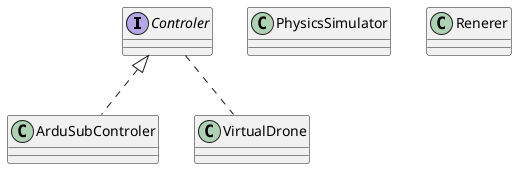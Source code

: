 @startuml

interface Controler
class ArduSubControler implements Controler
class VirtualDrone
class PhysicsSimulator
class Renerer

Controler .. VirtualDrone

@enduml
